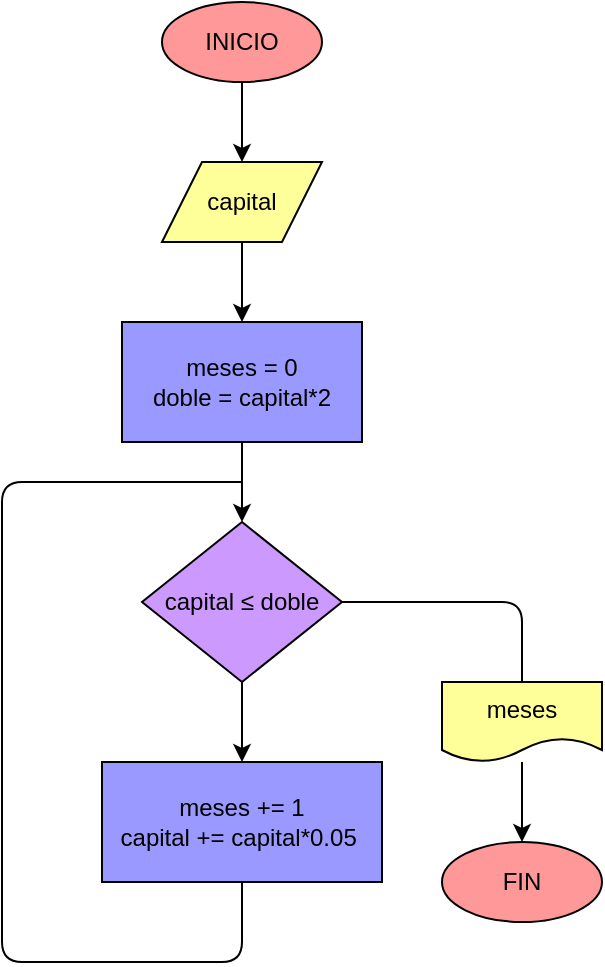 <mxfile>
    <diagram id="R0BX84P9XsSGVSfWVpnx" name="Página-1">
        <mxGraphModel dx="650" dy="516" grid="1" gridSize="10" guides="1" tooltips="1" connect="1" arrows="1" fold="1" page="1" pageScale="1" pageWidth="827" pageHeight="1169" background="none" math="0" shadow="0">
            <root>
                <mxCell id="0"/>
                <mxCell id="1" parent="0"/>
                <mxCell id="5" value="" style="edgeStyle=none;html=1;fontColor=#000000;strokeColor=#000000;" parent="1" source="2" target="4" edge="1">
                    <mxGeometry relative="1" as="geometry"/>
                </mxCell>
                <mxCell id="2" value="INICIO" style="ellipse;whiteSpace=wrap;html=1;fontColor=#000000;strokeColor=#000000;fillColor=#FF9999;" parent="1" vertex="1">
                    <mxGeometry x="400" y="80" width="80" height="40" as="geometry"/>
                </mxCell>
                <mxCell id="7" value="" style="edgeStyle=none;html=1;fontColor=#000000;strokeColor=#000000;" parent="1" source="4" target="6" edge="1">
                    <mxGeometry relative="1" as="geometry"/>
                </mxCell>
                <mxCell id="4" value="capital" style="shape=parallelogram;perimeter=parallelogramPerimeter;whiteSpace=wrap;html=1;fixedSize=1;fontColor=#000000;strokeColor=#000000;fillColor=#FFFF99;" parent="1" vertex="1">
                    <mxGeometry x="400" y="160" width="80" height="40" as="geometry"/>
                </mxCell>
                <mxCell id="9" value="" style="edgeStyle=none;html=1;fontColor=#000000;strokeColor=#000000;" parent="1" source="6" target="8" edge="1">
                    <mxGeometry relative="1" as="geometry"/>
                </mxCell>
                <mxCell id="6" value="meses = 0&lt;br&gt;doble = capital*2" style="whiteSpace=wrap;html=1;fontColor=#000000;strokeColor=#000000;fillColor=#9999FF;" parent="1" vertex="1">
                    <mxGeometry x="380" y="240" width="120" height="60" as="geometry"/>
                </mxCell>
                <mxCell id="11" value="" style="edgeStyle=none;html=1;fontColor=#000000;strokeColor=#000000;" parent="1" source="8" target="10" edge="1">
                    <mxGeometry relative="1" as="geometry"/>
                </mxCell>
                <mxCell id="14" value="" style="edgeStyle=orthogonalEdgeStyle;html=1;endArrow=none;endFill=0;entryX=0.5;entryY=0;entryDx=0;entryDy=0;fontColor=#000000;strokeColor=#000000;" parent="1" source="8" target="13" edge="1">
                    <mxGeometry relative="1" as="geometry"/>
                </mxCell>
                <mxCell id="8" value="capital&amp;nbsp;≤ doble" style="rhombus;whiteSpace=wrap;html=1;fontColor=#000000;strokeColor=#000000;fillColor=#CC99FF;" parent="1" vertex="1">
                    <mxGeometry x="390" y="340" width="100" height="80" as="geometry"/>
                </mxCell>
                <mxCell id="12" style="edgeStyle=none;html=1;exitX=0.5;exitY=1;exitDx=0;exitDy=0;endArrow=none;endFill=0;fontColor=#000000;strokeColor=#000000;" parent="1" source="10" edge="1">
                    <mxGeometry relative="1" as="geometry">
                        <mxPoint x="440" y="320" as="targetPoint"/>
                        <Array as="points">
                            <mxPoint x="440" y="560"/>
                            <mxPoint x="320" y="560"/>
                            <mxPoint x="320" y="320"/>
                        </Array>
                    </mxGeometry>
                </mxCell>
                <mxCell id="10" value="meses += 1&lt;br&gt;capital += capital*0.05&amp;nbsp;" style="whiteSpace=wrap;html=1;fontColor=#000000;strokeColor=#000000;fillColor=#9999FF;" parent="1" vertex="1">
                    <mxGeometry x="370" y="460" width="140" height="60" as="geometry"/>
                </mxCell>
                <mxCell id="16" style="edgeStyle=none;html=1;entryX=0.5;entryY=0;entryDx=0;entryDy=0;strokeColor=#000000;" edge="1" parent="1" source="13" target="15">
                    <mxGeometry relative="1" as="geometry"/>
                </mxCell>
                <mxCell id="13" value="meses" style="shape=document;whiteSpace=wrap;html=1;boundedLbl=1;fontColor=#000000;strokeColor=#000000;fillColor=#FFFF99;" parent="1" vertex="1">
                    <mxGeometry x="540" y="420" width="80" height="40" as="geometry"/>
                </mxCell>
                <mxCell id="15" value="FIN" style="ellipse;whiteSpace=wrap;html=1;fontColor=#000000;strokeColor=#000000;fillColor=#FF9999;" parent="1" vertex="1">
                    <mxGeometry x="540" y="500" width="80" height="40" as="geometry"/>
                </mxCell>
            </root>
        </mxGraphModel>
    </diagram>
</mxfile>